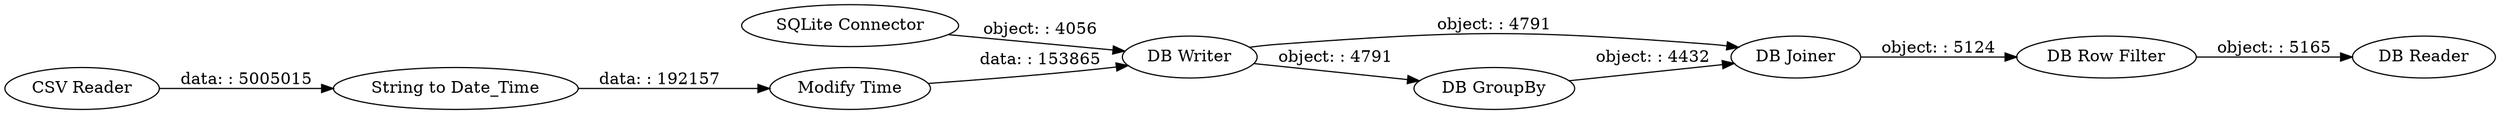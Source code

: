digraph {
	"-2285677903033917507_16" [label="String to Date_Time"]
	"-3808257429556081864_40" [label="SQLite Connector"]
	"-2285677903033917507_36" [label="Modify Time"]
	"-3808257429556081864_43" [label="DB Joiner"]
	"-3808257429556081864_41" [label="DB Writer"]
	"-3808257429556081864_45" [label="DB Reader"]
	"-3808257429556081864_44" [label="DB Row Filter"]
	"-2285677903033917507_37" [label="CSV Reader"]
	"-3808257429556081864_42" [label="DB GroupBy"]
	"-2285677903033917507_36" -> "-3808257429556081864_41" [label="data: : 153865"]
	"-3808257429556081864_43" -> "-3808257429556081864_44" [label="object: : 5124"]
	"-3808257429556081864_40" -> "-3808257429556081864_41" [label="object: : 4056"]
	"-2285677903033917507_16" -> "-2285677903033917507_36" [label="data: : 192157"]
	"-2285677903033917507_37" -> "-2285677903033917507_16" [label="data: : 5005015"]
	"-3808257429556081864_44" -> "-3808257429556081864_45" [label="object: : 5165"]
	"-3808257429556081864_42" -> "-3808257429556081864_43" [label="object: : 4432"]
	"-3808257429556081864_41" -> "-3808257429556081864_42" [label="object: : 4791"]
	"-3808257429556081864_41" -> "-3808257429556081864_43" [label="object: : 4791"]
	rankdir=LR
}
